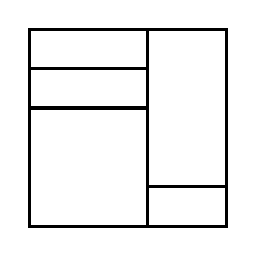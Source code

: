 \begin{tikzpicture}[very thick, scale=.5]
    \draw (0,4) rectangle (3,5);
    \draw (0,3) rectangle (3,4);
    \draw (0,0) rectangle (3,3);
    \draw (3,1) rectangle (5,5);
    \draw (3,0) rectangle (5,1);
\end{tikzpicture}
